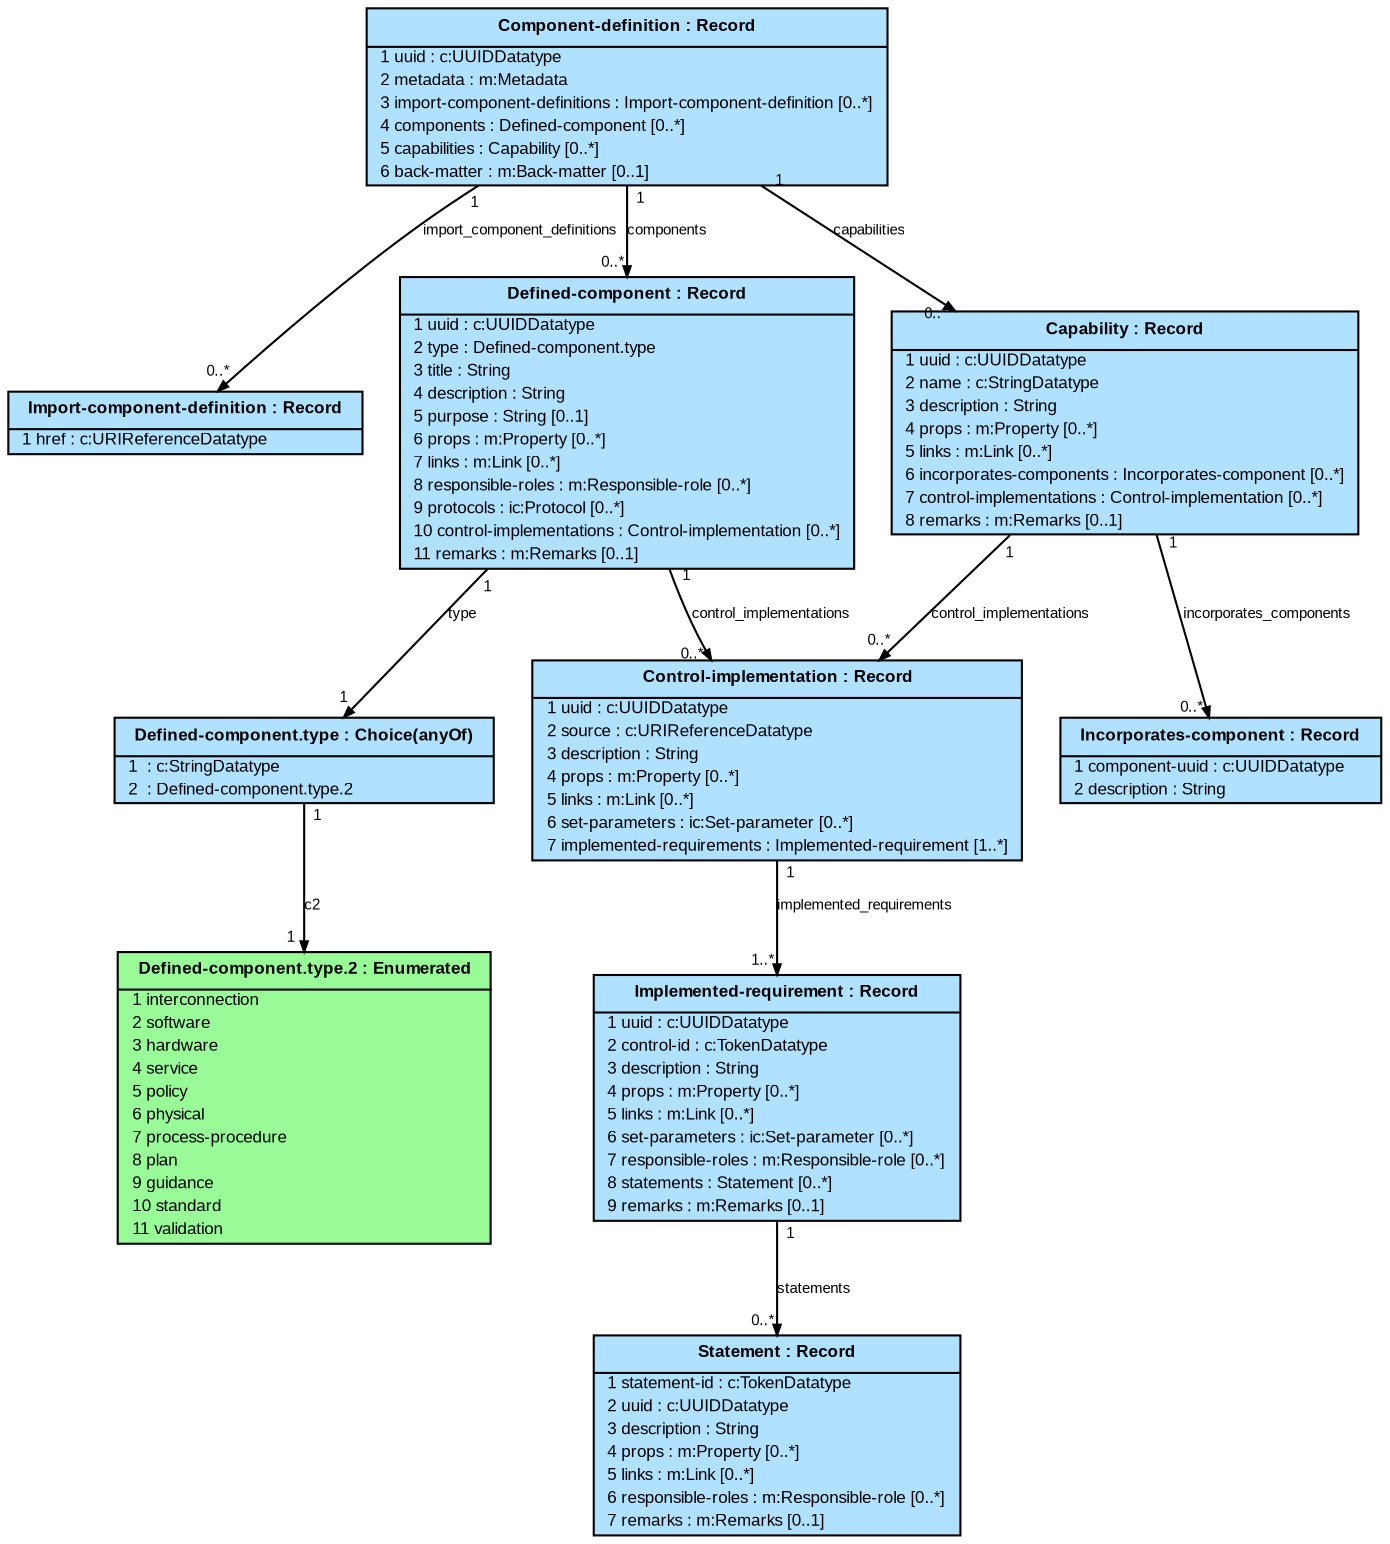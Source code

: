 # package: http://csrc.nist.gov/ns/oscal/1.1.2/oscal-component-definition
# comment: OSCAL Component Definition Model: JSON Schema
# roots: ['Component-definition']
# config: {'$MaxString': 1000, '$Sys': '.', '$TypeName': '^[$A-Z][-.$A-Za-z0-9]{0,96}$', '$FieldName': '^[$a-z][-_$A-Za-z0-9]{0,63}$'}
# namespaces: [['m', 'http://csrc.nist.gov/ns/oscal/1.1.2/oscal-metadata'], ['cc', 'http://csrc.nist.gov/ns/oscal/1.1.2/oscal-control-common'], ['ic', 'http://csrc.nist.gov/ns/oscal/1.1.2/oscal-implementation-common'], ['c', 'http://csrc.nist.gov/ns/oscal/1.1.2/oscal-common']]

digraph G {
  graph [fontname=Arial, fontsize=12];
  node [fontname=Arial, fontsize=8, shape=plain, style=filled, fillcolor=lightskyblue1];
  edge [fontname=Arial, fontsize=7, arrowsize=0.5, labelangle=45.0, labeldistance=0.9];
  bgcolor="transparent";

n0 [label=<<table cellborder="0" cellpadding="1" cellspacing="0">
<tr><td cellpadding="4"><b>  Component-definition : Record  </b></td></tr><hr/>
  <tr><td align="left">  1 uuid : c:UUIDDatatype  </td></tr>
  <tr><td align="left">  2 metadata : m:Metadata  </td></tr>
  <tr><td align="left">  3 import-component-definitions : Import-component-definition [0..*]  </td></tr>
  <tr><td align="left">  4 components : Defined-component [0..*]  </td></tr>
  <tr><td align="left">  5 capabilities : Capability [0..*]  </td></tr>
  <tr><td align="left">  6 back-matter : m:Back-matter [0..1]  </td></tr>
</table>>]

n1 [label=<<table cellborder="0" cellpadding="1" cellspacing="0">
<tr><td cellpadding="4"><b>  Import-component-definition : Record  </b></td></tr><hr/>
  <tr><td align="left">  1 href : c:URIReferenceDatatype  </td></tr>
</table>>]

n2 [label=<<table cellborder="0" cellpadding="1" cellspacing="0">
<tr><td cellpadding="4"><b>  Defined-component : Record  </b></td></tr><hr/>
  <tr><td align="left">  1 uuid : c:UUIDDatatype  </td></tr>
  <tr><td align="left">  2 type : Defined-component.type  </td></tr>
  <tr><td align="left">  3 title : String  </td></tr>
  <tr><td align="left">  4 description : String  </td></tr>
  <tr><td align="left">  5 purpose : String [0..1]  </td></tr>
  <tr><td align="left">  6 props : m:Property [0..*]  </td></tr>
  <tr><td align="left">  7 links : m:Link [0..*]  </td></tr>
  <tr><td align="left">  8 responsible-roles : m:Responsible-role [0..*]  </td></tr>
  <tr><td align="left">  9 protocols : ic:Protocol [0..*]  </td></tr>
  <tr><td align="left">  10 control-implementations : Control-implementation [0..*]  </td></tr>
  <tr><td align="left">  11 remarks : m:Remarks [0..1]  </td></tr>
</table>>]

n3 [label=<<table cellborder="0" cellpadding="1" cellspacing="0">
<tr><td cellpadding="4"><b>  Defined-component.type : Choice(anyOf)  </b></td></tr><hr/>
  <tr><td align="left">  1  : c:StringDatatype  </td></tr>
  <tr><td align="left">  2  : Defined-component.type.2  </td></tr>
</table>>]

n4 [fillcolor=palegreen, label=<<table cellborder="0" cellpadding="1" cellspacing="0">
<tr><td cellpadding="4"><b>  Defined-component.type.2 : Enumerated  </b></td></tr><hr/>
  <tr><td align="left">  1 interconnection  </td></tr>
  <tr><td align="left">  2 software  </td></tr>
  <tr><td align="left">  3 hardware  </td></tr>
  <tr><td align="left">  4 service  </td></tr>
  <tr><td align="left">  5 policy  </td></tr>
  <tr><td align="left">  6 physical  </td></tr>
  <tr><td align="left">  7 process-procedure  </td></tr>
  <tr><td align="left">  8 plan  </td></tr>
  <tr><td align="left">  9 guidance  </td></tr>
  <tr><td align="left">  10 standard  </td></tr>
  <tr><td align="left">  11 validation  </td></tr>
</table>>]

n5 [label=<<table cellborder="0" cellpadding="1" cellspacing="0">
<tr><td cellpadding="4"><b>  Control-implementation : Record  </b></td></tr><hr/>
  <tr><td align="left">  1 uuid : c:UUIDDatatype  </td></tr>
  <tr><td align="left">  2 source : c:URIReferenceDatatype  </td></tr>
  <tr><td align="left">  3 description : String  </td></tr>
  <tr><td align="left">  4 props : m:Property [0..*]  </td></tr>
  <tr><td align="left">  5 links : m:Link [0..*]  </td></tr>
  <tr><td align="left">  6 set-parameters : ic:Set-parameter [0..*]  </td></tr>
  <tr><td align="left">  7 implemented-requirements : Implemented-requirement [1..*]  </td></tr>
</table>>]

n6 [label=<<table cellborder="0" cellpadding="1" cellspacing="0">
<tr><td cellpadding="4"><b>  Implemented-requirement : Record  </b></td></tr><hr/>
  <tr><td align="left">  1 uuid : c:UUIDDatatype  </td></tr>
  <tr><td align="left">  2 control-id : c:TokenDatatype  </td></tr>
  <tr><td align="left">  3 description : String  </td></tr>
  <tr><td align="left">  4 props : m:Property [0..*]  </td></tr>
  <tr><td align="left">  5 links : m:Link [0..*]  </td></tr>
  <tr><td align="left">  6 set-parameters : ic:Set-parameter [0..*]  </td></tr>
  <tr><td align="left">  7 responsible-roles : m:Responsible-role [0..*]  </td></tr>
  <tr><td align="left">  8 statements : Statement [0..*]  </td></tr>
  <tr><td align="left">  9 remarks : m:Remarks [0..1]  </td></tr>
</table>>]

n7 [label=<<table cellborder="0" cellpadding="1" cellspacing="0">
<tr><td cellpadding="4"><b>  Statement : Record  </b></td></tr><hr/>
  <tr><td align="left">  1 statement-id : c:TokenDatatype  </td></tr>
  <tr><td align="left">  2 uuid : c:UUIDDatatype  </td></tr>
  <tr><td align="left">  3 description : String  </td></tr>
  <tr><td align="left">  4 props : m:Property [0..*]  </td></tr>
  <tr><td align="left">  5 links : m:Link [0..*]  </td></tr>
  <tr><td align="left">  6 responsible-roles : m:Responsible-role [0..*]  </td></tr>
  <tr><td align="left">  7 remarks : m:Remarks [0..1]  </td></tr>
</table>>]

n8 [label=<<table cellborder="0" cellpadding="1" cellspacing="0">
<tr><td cellpadding="4"><b>  Capability : Record  </b></td></tr><hr/>
  <tr><td align="left">  1 uuid : c:UUIDDatatype  </td></tr>
  <tr><td align="left">  2 name : c:StringDatatype  </td></tr>
  <tr><td align="left">  3 description : String  </td></tr>
  <tr><td align="left">  4 props : m:Property [0..*]  </td></tr>
  <tr><td align="left">  5 links : m:Link [0..*]  </td></tr>
  <tr><td align="left">  6 incorporates-components : Incorporates-component [0..*]  </td></tr>
  <tr><td align="left">  7 control-implementations : Control-implementation [0..*]  </td></tr>
  <tr><td align="left">  8 remarks : m:Remarks [0..1]  </td></tr>
</table>>]

n9 [label=<<table cellborder="0" cellpadding="1" cellspacing="0">
<tr><td cellpadding="4"><b>  Incorporates-component : Record  </b></td></tr><hr/>
  <tr><td align="left">  1 component-uuid : c:UUIDDatatype  </td></tr>
  <tr><td align="left">  2 description : String  </td></tr>
</table>>]

  n0 -> n1 [label=import_component_definitions, headlabel="0..*", taillabel="1"]
  n0 -> n2 [label=components, headlabel="0..*", taillabel="1"]
  n0 -> n8 [label=capabilities, headlabel="0..*", taillabel="1"]
  n2 -> n3 [label=type, headlabel="1", taillabel="1"]
  n2 -> n5 [label=control_implementations, headlabel="0..*", taillabel="1"]
  n3 -> n4 [label=c2, headlabel="1", taillabel="1"]
  n5 -> n6 [label=implemented_requirements, headlabel="1..*", taillabel="1"]
  n6 -> n7 [label=statements, headlabel="0..*", taillabel="1"]
  n8 -> n9 [label=incorporates_components, headlabel="0..*", taillabel="1"]
  n8 -> n5 [label=control_implementations, headlabel="0..*", taillabel="1"]
}

